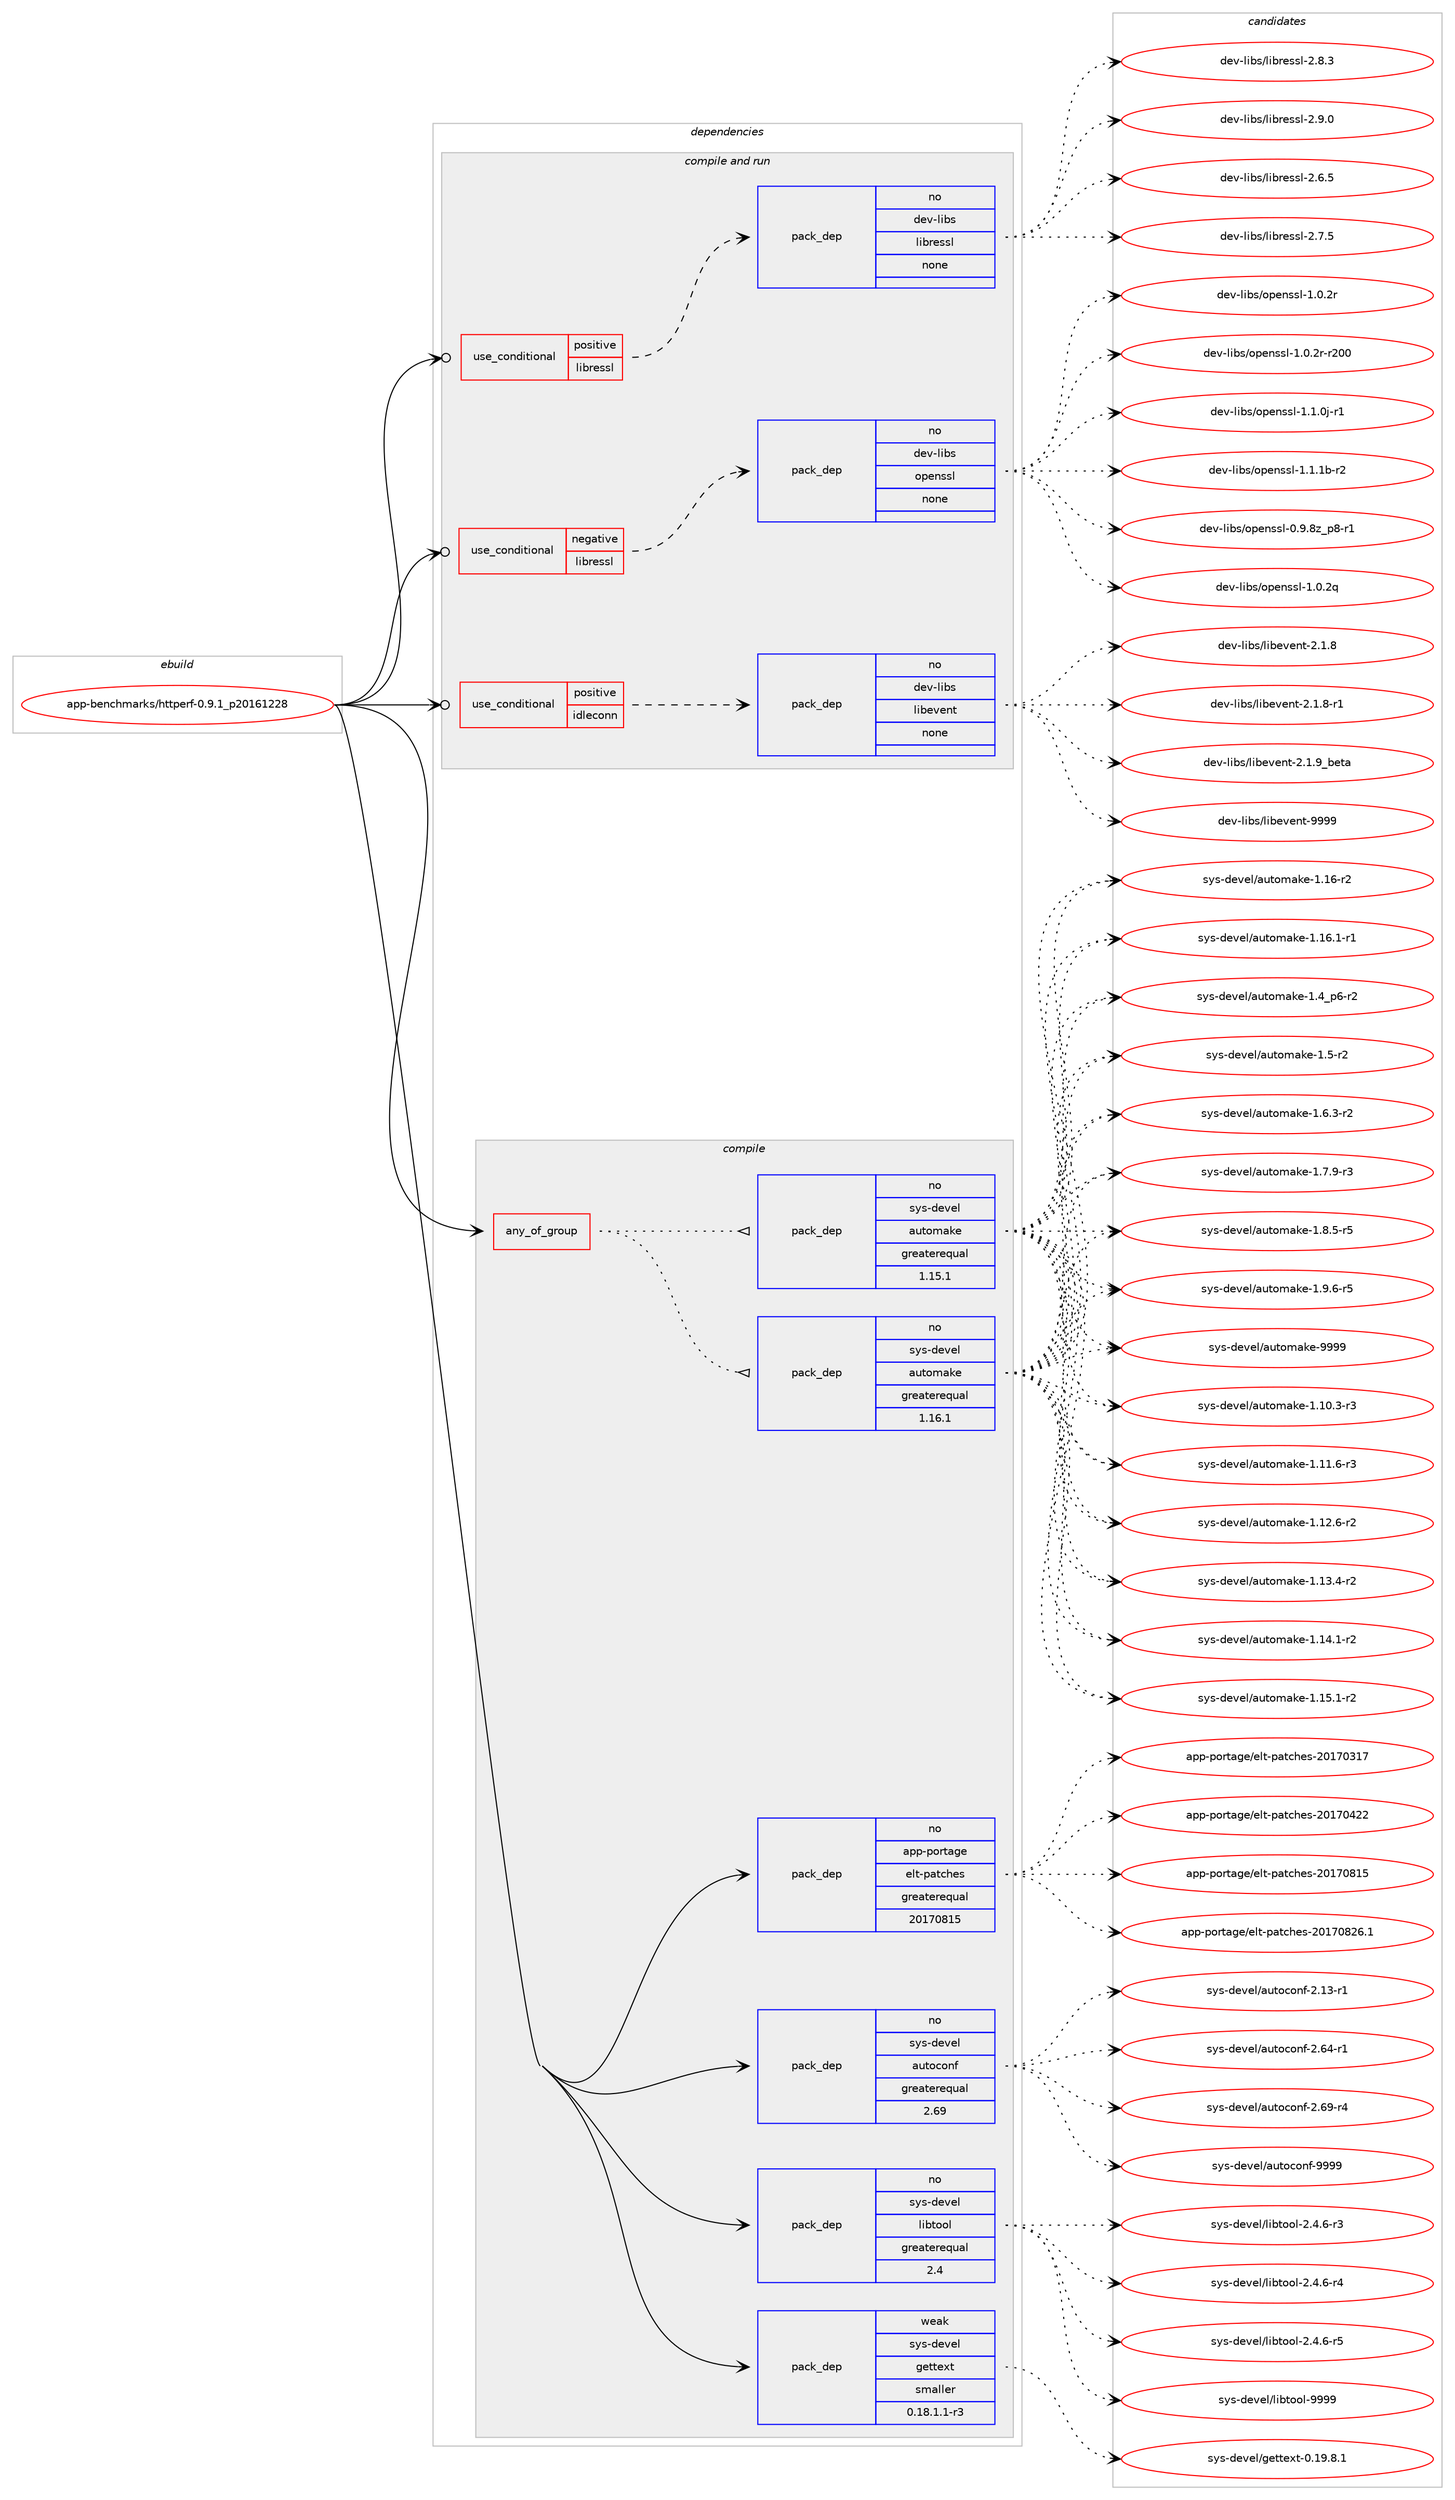 digraph prolog {

# *************
# Graph options
# *************

newrank=true;
concentrate=true;
compound=true;
graph [rankdir=LR,fontname=Helvetica,fontsize=10,ranksep=1.5];#, ranksep=2.5, nodesep=0.2];
edge  [arrowhead=vee];
node  [fontname=Helvetica,fontsize=10];

# **********
# The ebuild
# **********

subgraph cluster_leftcol {
color=gray;
rank=same;
label=<<i>ebuild</i>>;
id [label="app-benchmarks/httperf-0.9.1_p20161228", color=red, width=4, href="../app-benchmarks/httperf-0.9.1_p20161228.svg"];
}

# ****************
# The dependencies
# ****************

subgraph cluster_midcol {
color=gray;
label=<<i>dependencies</i>>;
subgraph cluster_compile {
fillcolor="#eeeeee";
style=filled;
label=<<i>compile</i>>;
subgraph any19259 {
dependency1274243 [label=<<TABLE BORDER="0" CELLBORDER="1" CELLSPACING="0" CELLPADDING="4"><TR><TD CELLPADDING="10">any_of_group</TD></TR></TABLE>>, shape=none, color=red];subgraph pack907061 {
dependency1274244 [label=<<TABLE BORDER="0" CELLBORDER="1" CELLSPACING="0" CELLPADDING="4" WIDTH="220"><TR><TD ROWSPAN="6" CELLPADDING="30">pack_dep</TD></TR><TR><TD WIDTH="110">no</TD></TR><TR><TD>sys-devel</TD></TR><TR><TD>automake</TD></TR><TR><TD>greaterequal</TD></TR><TR><TD>1.16.1</TD></TR></TABLE>>, shape=none, color=blue];
}
dependency1274243:e -> dependency1274244:w [weight=20,style="dotted",arrowhead="oinv"];
subgraph pack907062 {
dependency1274245 [label=<<TABLE BORDER="0" CELLBORDER="1" CELLSPACING="0" CELLPADDING="4" WIDTH="220"><TR><TD ROWSPAN="6" CELLPADDING="30">pack_dep</TD></TR><TR><TD WIDTH="110">no</TD></TR><TR><TD>sys-devel</TD></TR><TR><TD>automake</TD></TR><TR><TD>greaterequal</TD></TR><TR><TD>1.15.1</TD></TR></TABLE>>, shape=none, color=blue];
}
dependency1274243:e -> dependency1274245:w [weight=20,style="dotted",arrowhead="oinv"];
}
id:e -> dependency1274243:w [weight=20,style="solid",arrowhead="vee"];
subgraph pack907063 {
dependency1274246 [label=<<TABLE BORDER="0" CELLBORDER="1" CELLSPACING="0" CELLPADDING="4" WIDTH="220"><TR><TD ROWSPAN="6" CELLPADDING="30">pack_dep</TD></TR><TR><TD WIDTH="110">no</TD></TR><TR><TD>app-portage</TD></TR><TR><TD>elt-patches</TD></TR><TR><TD>greaterequal</TD></TR><TR><TD>20170815</TD></TR></TABLE>>, shape=none, color=blue];
}
id:e -> dependency1274246:w [weight=20,style="solid",arrowhead="vee"];
subgraph pack907064 {
dependency1274247 [label=<<TABLE BORDER="0" CELLBORDER="1" CELLSPACING="0" CELLPADDING="4" WIDTH="220"><TR><TD ROWSPAN="6" CELLPADDING="30">pack_dep</TD></TR><TR><TD WIDTH="110">no</TD></TR><TR><TD>sys-devel</TD></TR><TR><TD>autoconf</TD></TR><TR><TD>greaterequal</TD></TR><TR><TD>2.69</TD></TR></TABLE>>, shape=none, color=blue];
}
id:e -> dependency1274247:w [weight=20,style="solid",arrowhead="vee"];
subgraph pack907065 {
dependency1274248 [label=<<TABLE BORDER="0" CELLBORDER="1" CELLSPACING="0" CELLPADDING="4" WIDTH="220"><TR><TD ROWSPAN="6" CELLPADDING="30">pack_dep</TD></TR><TR><TD WIDTH="110">no</TD></TR><TR><TD>sys-devel</TD></TR><TR><TD>libtool</TD></TR><TR><TD>greaterequal</TD></TR><TR><TD>2.4</TD></TR></TABLE>>, shape=none, color=blue];
}
id:e -> dependency1274248:w [weight=20,style="solid",arrowhead="vee"];
subgraph pack907066 {
dependency1274249 [label=<<TABLE BORDER="0" CELLBORDER="1" CELLSPACING="0" CELLPADDING="4" WIDTH="220"><TR><TD ROWSPAN="6" CELLPADDING="30">pack_dep</TD></TR><TR><TD WIDTH="110">weak</TD></TR><TR><TD>sys-devel</TD></TR><TR><TD>gettext</TD></TR><TR><TD>smaller</TD></TR><TR><TD>0.18.1.1-r3</TD></TR></TABLE>>, shape=none, color=blue];
}
id:e -> dependency1274249:w [weight=20,style="solid",arrowhead="vee"];
}
subgraph cluster_compileandrun {
fillcolor="#eeeeee";
style=filled;
label=<<i>compile and run</i>>;
subgraph cond347402 {
dependency1274250 [label=<<TABLE BORDER="0" CELLBORDER="1" CELLSPACING="0" CELLPADDING="4"><TR><TD ROWSPAN="3" CELLPADDING="10">use_conditional</TD></TR><TR><TD>negative</TD></TR><TR><TD>libressl</TD></TR></TABLE>>, shape=none, color=red];
subgraph pack907067 {
dependency1274251 [label=<<TABLE BORDER="0" CELLBORDER="1" CELLSPACING="0" CELLPADDING="4" WIDTH="220"><TR><TD ROWSPAN="6" CELLPADDING="30">pack_dep</TD></TR><TR><TD WIDTH="110">no</TD></TR><TR><TD>dev-libs</TD></TR><TR><TD>openssl</TD></TR><TR><TD>none</TD></TR><TR><TD></TD></TR></TABLE>>, shape=none, color=blue];
}
dependency1274250:e -> dependency1274251:w [weight=20,style="dashed",arrowhead="vee"];
}
id:e -> dependency1274250:w [weight=20,style="solid",arrowhead="odotvee"];
subgraph cond347403 {
dependency1274252 [label=<<TABLE BORDER="0" CELLBORDER="1" CELLSPACING="0" CELLPADDING="4"><TR><TD ROWSPAN="3" CELLPADDING="10">use_conditional</TD></TR><TR><TD>positive</TD></TR><TR><TD>idleconn</TD></TR></TABLE>>, shape=none, color=red];
subgraph pack907068 {
dependency1274253 [label=<<TABLE BORDER="0" CELLBORDER="1" CELLSPACING="0" CELLPADDING="4" WIDTH="220"><TR><TD ROWSPAN="6" CELLPADDING="30">pack_dep</TD></TR><TR><TD WIDTH="110">no</TD></TR><TR><TD>dev-libs</TD></TR><TR><TD>libevent</TD></TR><TR><TD>none</TD></TR><TR><TD></TD></TR></TABLE>>, shape=none, color=blue];
}
dependency1274252:e -> dependency1274253:w [weight=20,style="dashed",arrowhead="vee"];
}
id:e -> dependency1274252:w [weight=20,style="solid",arrowhead="odotvee"];
subgraph cond347404 {
dependency1274254 [label=<<TABLE BORDER="0" CELLBORDER="1" CELLSPACING="0" CELLPADDING="4"><TR><TD ROWSPAN="3" CELLPADDING="10">use_conditional</TD></TR><TR><TD>positive</TD></TR><TR><TD>libressl</TD></TR></TABLE>>, shape=none, color=red];
subgraph pack907069 {
dependency1274255 [label=<<TABLE BORDER="0" CELLBORDER="1" CELLSPACING="0" CELLPADDING="4" WIDTH="220"><TR><TD ROWSPAN="6" CELLPADDING="30">pack_dep</TD></TR><TR><TD WIDTH="110">no</TD></TR><TR><TD>dev-libs</TD></TR><TR><TD>libressl</TD></TR><TR><TD>none</TD></TR><TR><TD></TD></TR></TABLE>>, shape=none, color=blue];
}
dependency1274254:e -> dependency1274255:w [weight=20,style="dashed",arrowhead="vee"];
}
id:e -> dependency1274254:w [weight=20,style="solid",arrowhead="odotvee"];
}
subgraph cluster_run {
fillcolor="#eeeeee";
style=filled;
label=<<i>run</i>>;
}
}

# **************
# The candidates
# **************

subgraph cluster_choices {
rank=same;
color=gray;
label=<<i>candidates</i>>;

subgraph choice907061 {
color=black;
nodesep=1;
choice11512111545100101118101108479711711611110997107101454946494846514511451 [label="sys-devel/automake-1.10.3-r3", color=red, width=4,href="../sys-devel/automake-1.10.3-r3.svg"];
choice11512111545100101118101108479711711611110997107101454946494946544511451 [label="sys-devel/automake-1.11.6-r3", color=red, width=4,href="../sys-devel/automake-1.11.6-r3.svg"];
choice11512111545100101118101108479711711611110997107101454946495046544511450 [label="sys-devel/automake-1.12.6-r2", color=red, width=4,href="../sys-devel/automake-1.12.6-r2.svg"];
choice11512111545100101118101108479711711611110997107101454946495146524511450 [label="sys-devel/automake-1.13.4-r2", color=red, width=4,href="../sys-devel/automake-1.13.4-r2.svg"];
choice11512111545100101118101108479711711611110997107101454946495246494511450 [label="sys-devel/automake-1.14.1-r2", color=red, width=4,href="../sys-devel/automake-1.14.1-r2.svg"];
choice11512111545100101118101108479711711611110997107101454946495346494511450 [label="sys-devel/automake-1.15.1-r2", color=red, width=4,href="../sys-devel/automake-1.15.1-r2.svg"];
choice1151211154510010111810110847971171161111099710710145494649544511450 [label="sys-devel/automake-1.16-r2", color=red, width=4,href="../sys-devel/automake-1.16-r2.svg"];
choice11512111545100101118101108479711711611110997107101454946495446494511449 [label="sys-devel/automake-1.16.1-r1", color=red, width=4,href="../sys-devel/automake-1.16.1-r1.svg"];
choice115121115451001011181011084797117116111109971071014549465295112544511450 [label="sys-devel/automake-1.4_p6-r2", color=red, width=4,href="../sys-devel/automake-1.4_p6-r2.svg"];
choice11512111545100101118101108479711711611110997107101454946534511450 [label="sys-devel/automake-1.5-r2", color=red, width=4,href="../sys-devel/automake-1.5-r2.svg"];
choice115121115451001011181011084797117116111109971071014549465446514511450 [label="sys-devel/automake-1.6.3-r2", color=red, width=4,href="../sys-devel/automake-1.6.3-r2.svg"];
choice115121115451001011181011084797117116111109971071014549465546574511451 [label="sys-devel/automake-1.7.9-r3", color=red, width=4,href="../sys-devel/automake-1.7.9-r3.svg"];
choice115121115451001011181011084797117116111109971071014549465646534511453 [label="sys-devel/automake-1.8.5-r5", color=red, width=4,href="../sys-devel/automake-1.8.5-r5.svg"];
choice115121115451001011181011084797117116111109971071014549465746544511453 [label="sys-devel/automake-1.9.6-r5", color=red, width=4,href="../sys-devel/automake-1.9.6-r5.svg"];
choice115121115451001011181011084797117116111109971071014557575757 [label="sys-devel/automake-9999", color=red, width=4,href="../sys-devel/automake-9999.svg"];
dependency1274244:e -> choice11512111545100101118101108479711711611110997107101454946494846514511451:w [style=dotted,weight="100"];
dependency1274244:e -> choice11512111545100101118101108479711711611110997107101454946494946544511451:w [style=dotted,weight="100"];
dependency1274244:e -> choice11512111545100101118101108479711711611110997107101454946495046544511450:w [style=dotted,weight="100"];
dependency1274244:e -> choice11512111545100101118101108479711711611110997107101454946495146524511450:w [style=dotted,weight="100"];
dependency1274244:e -> choice11512111545100101118101108479711711611110997107101454946495246494511450:w [style=dotted,weight="100"];
dependency1274244:e -> choice11512111545100101118101108479711711611110997107101454946495346494511450:w [style=dotted,weight="100"];
dependency1274244:e -> choice1151211154510010111810110847971171161111099710710145494649544511450:w [style=dotted,weight="100"];
dependency1274244:e -> choice11512111545100101118101108479711711611110997107101454946495446494511449:w [style=dotted,weight="100"];
dependency1274244:e -> choice115121115451001011181011084797117116111109971071014549465295112544511450:w [style=dotted,weight="100"];
dependency1274244:e -> choice11512111545100101118101108479711711611110997107101454946534511450:w [style=dotted,weight="100"];
dependency1274244:e -> choice115121115451001011181011084797117116111109971071014549465446514511450:w [style=dotted,weight="100"];
dependency1274244:e -> choice115121115451001011181011084797117116111109971071014549465546574511451:w [style=dotted,weight="100"];
dependency1274244:e -> choice115121115451001011181011084797117116111109971071014549465646534511453:w [style=dotted,weight="100"];
dependency1274244:e -> choice115121115451001011181011084797117116111109971071014549465746544511453:w [style=dotted,weight="100"];
dependency1274244:e -> choice115121115451001011181011084797117116111109971071014557575757:w [style=dotted,weight="100"];
}
subgraph choice907062 {
color=black;
nodesep=1;
choice11512111545100101118101108479711711611110997107101454946494846514511451 [label="sys-devel/automake-1.10.3-r3", color=red, width=4,href="../sys-devel/automake-1.10.3-r3.svg"];
choice11512111545100101118101108479711711611110997107101454946494946544511451 [label="sys-devel/automake-1.11.6-r3", color=red, width=4,href="../sys-devel/automake-1.11.6-r3.svg"];
choice11512111545100101118101108479711711611110997107101454946495046544511450 [label="sys-devel/automake-1.12.6-r2", color=red, width=4,href="../sys-devel/automake-1.12.6-r2.svg"];
choice11512111545100101118101108479711711611110997107101454946495146524511450 [label="sys-devel/automake-1.13.4-r2", color=red, width=4,href="../sys-devel/automake-1.13.4-r2.svg"];
choice11512111545100101118101108479711711611110997107101454946495246494511450 [label="sys-devel/automake-1.14.1-r2", color=red, width=4,href="../sys-devel/automake-1.14.1-r2.svg"];
choice11512111545100101118101108479711711611110997107101454946495346494511450 [label="sys-devel/automake-1.15.1-r2", color=red, width=4,href="../sys-devel/automake-1.15.1-r2.svg"];
choice1151211154510010111810110847971171161111099710710145494649544511450 [label="sys-devel/automake-1.16-r2", color=red, width=4,href="../sys-devel/automake-1.16-r2.svg"];
choice11512111545100101118101108479711711611110997107101454946495446494511449 [label="sys-devel/automake-1.16.1-r1", color=red, width=4,href="../sys-devel/automake-1.16.1-r1.svg"];
choice115121115451001011181011084797117116111109971071014549465295112544511450 [label="sys-devel/automake-1.4_p6-r2", color=red, width=4,href="../sys-devel/automake-1.4_p6-r2.svg"];
choice11512111545100101118101108479711711611110997107101454946534511450 [label="sys-devel/automake-1.5-r2", color=red, width=4,href="../sys-devel/automake-1.5-r2.svg"];
choice115121115451001011181011084797117116111109971071014549465446514511450 [label="sys-devel/automake-1.6.3-r2", color=red, width=4,href="../sys-devel/automake-1.6.3-r2.svg"];
choice115121115451001011181011084797117116111109971071014549465546574511451 [label="sys-devel/automake-1.7.9-r3", color=red, width=4,href="../sys-devel/automake-1.7.9-r3.svg"];
choice115121115451001011181011084797117116111109971071014549465646534511453 [label="sys-devel/automake-1.8.5-r5", color=red, width=4,href="../sys-devel/automake-1.8.5-r5.svg"];
choice115121115451001011181011084797117116111109971071014549465746544511453 [label="sys-devel/automake-1.9.6-r5", color=red, width=4,href="../sys-devel/automake-1.9.6-r5.svg"];
choice115121115451001011181011084797117116111109971071014557575757 [label="sys-devel/automake-9999", color=red, width=4,href="../sys-devel/automake-9999.svg"];
dependency1274245:e -> choice11512111545100101118101108479711711611110997107101454946494846514511451:w [style=dotted,weight="100"];
dependency1274245:e -> choice11512111545100101118101108479711711611110997107101454946494946544511451:w [style=dotted,weight="100"];
dependency1274245:e -> choice11512111545100101118101108479711711611110997107101454946495046544511450:w [style=dotted,weight="100"];
dependency1274245:e -> choice11512111545100101118101108479711711611110997107101454946495146524511450:w [style=dotted,weight="100"];
dependency1274245:e -> choice11512111545100101118101108479711711611110997107101454946495246494511450:w [style=dotted,weight="100"];
dependency1274245:e -> choice11512111545100101118101108479711711611110997107101454946495346494511450:w [style=dotted,weight="100"];
dependency1274245:e -> choice1151211154510010111810110847971171161111099710710145494649544511450:w [style=dotted,weight="100"];
dependency1274245:e -> choice11512111545100101118101108479711711611110997107101454946495446494511449:w [style=dotted,weight="100"];
dependency1274245:e -> choice115121115451001011181011084797117116111109971071014549465295112544511450:w [style=dotted,weight="100"];
dependency1274245:e -> choice11512111545100101118101108479711711611110997107101454946534511450:w [style=dotted,weight="100"];
dependency1274245:e -> choice115121115451001011181011084797117116111109971071014549465446514511450:w [style=dotted,weight="100"];
dependency1274245:e -> choice115121115451001011181011084797117116111109971071014549465546574511451:w [style=dotted,weight="100"];
dependency1274245:e -> choice115121115451001011181011084797117116111109971071014549465646534511453:w [style=dotted,weight="100"];
dependency1274245:e -> choice115121115451001011181011084797117116111109971071014549465746544511453:w [style=dotted,weight="100"];
dependency1274245:e -> choice115121115451001011181011084797117116111109971071014557575757:w [style=dotted,weight="100"];
}
subgraph choice907063 {
color=black;
nodesep=1;
choice97112112451121111141169710310147101108116451129711699104101115455048495548514955 [label="app-portage/elt-patches-20170317", color=red, width=4,href="../app-portage/elt-patches-20170317.svg"];
choice97112112451121111141169710310147101108116451129711699104101115455048495548525050 [label="app-portage/elt-patches-20170422", color=red, width=4,href="../app-portage/elt-patches-20170422.svg"];
choice97112112451121111141169710310147101108116451129711699104101115455048495548564953 [label="app-portage/elt-patches-20170815", color=red, width=4,href="../app-portage/elt-patches-20170815.svg"];
choice971121124511211111411697103101471011081164511297116991041011154550484955485650544649 [label="app-portage/elt-patches-20170826.1", color=red, width=4,href="../app-portage/elt-patches-20170826.1.svg"];
dependency1274246:e -> choice97112112451121111141169710310147101108116451129711699104101115455048495548514955:w [style=dotted,weight="100"];
dependency1274246:e -> choice97112112451121111141169710310147101108116451129711699104101115455048495548525050:w [style=dotted,weight="100"];
dependency1274246:e -> choice97112112451121111141169710310147101108116451129711699104101115455048495548564953:w [style=dotted,weight="100"];
dependency1274246:e -> choice971121124511211111411697103101471011081164511297116991041011154550484955485650544649:w [style=dotted,weight="100"];
}
subgraph choice907064 {
color=black;
nodesep=1;
choice1151211154510010111810110847971171161119911111010245504649514511449 [label="sys-devel/autoconf-2.13-r1", color=red, width=4,href="../sys-devel/autoconf-2.13-r1.svg"];
choice1151211154510010111810110847971171161119911111010245504654524511449 [label="sys-devel/autoconf-2.64-r1", color=red, width=4,href="../sys-devel/autoconf-2.64-r1.svg"];
choice1151211154510010111810110847971171161119911111010245504654574511452 [label="sys-devel/autoconf-2.69-r4", color=red, width=4,href="../sys-devel/autoconf-2.69-r4.svg"];
choice115121115451001011181011084797117116111991111101024557575757 [label="sys-devel/autoconf-9999", color=red, width=4,href="../sys-devel/autoconf-9999.svg"];
dependency1274247:e -> choice1151211154510010111810110847971171161119911111010245504649514511449:w [style=dotted,weight="100"];
dependency1274247:e -> choice1151211154510010111810110847971171161119911111010245504654524511449:w [style=dotted,weight="100"];
dependency1274247:e -> choice1151211154510010111810110847971171161119911111010245504654574511452:w [style=dotted,weight="100"];
dependency1274247:e -> choice115121115451001011181011084797117116111991111101024557575757:w [style=dotted,weight="100"];
}
subgraph choice907065 {
color=black;
nodesep=1;
choice1151211154510010111810110847108105981161111111084550465246544511451 [label="sys-devel/libtool-2.4.6-r3", color=red, width=4,href="../sys-devel/libtool-2.4.6-r3.svg"];
choice1151211154510010111810110847108105981161111111084550465246544511452 [label="sys-devel/libtool-2.4.6-r4", color=red, width=4,href="../sys-devel/libtool-2.4.6-r4.svg"];
choice1151211154510010111810110847108105981161111111084550465246544511453 [label="sys-devel/libtool-2.4.6-r5", color=red, width=4,href="../sys-devel/libtool-2.4.6-r5.svg"];
choice1151211154510010111810110847108105981161111111084557575757 [label="sys-devel/libtool-9999", color=red, width=4,href="../sys-devel/libtool-9999.svg"];
dependency1274248:e -> choice1151211154510010111810110847108105981161111111084550465246544511451:w [style=dotted,weight="100"];
dependency1274248:e -> choice1151211154510010111810110847108105981161111111084550465246544511452:w [style=dotted,weight="100"];
dependency1274248:e -> choice1151211154510010111810110847108105981161111111084550465246544511453:w [style=dotted,weight="100"];
dependency1274248:e -> choice1151211154510010111810110847108105981161111111084557575757:w [style=dotted,weight="100"];
}
subgraph choice907066 {
color=black;
nodesep=1;
choice1151211154510010111810110847103101116116101120116454846495746564649 [label="sys-devel/gettext-0.19.8.1", color=red, width=4,href="../sys-devel/gettext-0.19.8.1.svg"];
dependency1274249:e -> choice1151211154510010111810110847103101116116101120116454846495746564649:w [style=dotted,weight="100"];
}
subgraph choice907067 {
color=black;
nodesep=1;
choice10010111845108105981154711111210111011511510845484657465612295112564511449 [label="dev-libs/openssl-0.9.8z_p8-r1", color=red, width=4,href="../dev-libs/openssl-0.9.8z_p8-r1.svg"];
choice100101118451081059811547111112101110115115108454946484650113 [label="dev-libs/openssl-1.0.2q", color=red, width=4,href="../dev-libs/openssl-1.0.2q.svg"];
choice100101118451081059811547111112101110115115108454946484650114 [label="dev-libs/openssl-1.0.2r", color=red, width=4,href="../dev-libs/openssl-1.0.2r.svg"];
choice10010111845108105981154711111210111011511510845494648465011445114504848 [label="dev-libs/openssl-1.0.2r-r200", color=red, width=4,href="../dev-libs/openssl-1.0.2r-r200.svg"];
choice1001011184510810598115471111121011101151151084549464946481064511449 [label="dev-libs/openssl-1.1.0j-r1", color=red, width=4,href="../dev-libs/openssl-1.1.0j-r1.svg"];
choice100101118451081059811547111112101110115115108454946494649984511450 [label="dev-libs/openssl-1.1.1b-r2", color=red, width=4,href="../dev-libs/openssl-1.1.1b-r2.svg"];
dependency1274251:e -> choice10010111845108105981154711111210111011511510845484657465612295112564511449:w [style=dotted,weight="100"];
dependency1274251:e -> choice100101118451081059811547111112101110115115108454946484650113:w [style=dotted,weight="100"];
dependency1274251:e -> choice100101118451081059811547111112101110115115108454946484650114:w [style=dotted,weight="100"];
dependency1274251:e -> choice10010111845108105981154711111210111011511510845494648465011445114504848:w [style=dotted,weight="100"];
dependency1274251:e -> choice1001011184510810598115471111121011101151151084549464946481064511449:w [style=dotted,weight="100"];
dependency1274251:e -> choice100101118451081059811547111112101110115115108454946494649984511450:w [style=dotted,weight="100"];
}
subgraph choice907068 {
color=black;
nodesep=1;
choice10010111845108105981154710810598101118101110116455046494656 [label="dev-libs/libevent-2.1.8", color=red, width=4,href="../dev-libs/libevent-2.1.8.svg"];
choice100101118451081059811547108105981011181011101164550464946564511449 [label="dev-libs/libevent-2.1.8-r1", color=red, width=4,href="../dev-libs/libevent-2.1.8-r1.svg"];
choice10010111845108105981154710810598101118101110116455046494657959810111697 [label="dev-libs/libevent-2.1.9_beta", color=red, width=4,href="../dev-libs/libevent-2.1.9_beta.svg"];
choice100101118451081059811547108105981011181011101164557575757 [label="dev-libs/libevent-9999", color=red, width=4,href="../dev-libs/libevent-9999.svg"];
dependency1274253:e -> choice10010111845108105981154710810598101118101110116455046494656:w [style=dotted,weight="100"];
dependency1274253:e -> choice100101118451081059811547108105981011181011101164550464946564511449:w [style=dotted,weight="100"];
dependency1274253:e -> choice10010111845108105981154710810598101118101110116455046494657959810111697:w [style=dotted,weight="100"];
dependency1274253:e -> choice100101118451081059811547108105981011181011101164557575757:w [style=dotted,weight="100"];
}
subgraph choice907069 {
color=black;
nodesep=1;
choice10010111845108105981154710810598114101115115108455046544653 [label="dev-libs/libressl-2.6.5", color=red, width=4,href="../dev-libs/libressl-2.6.5.svg"];
choice10010111845108105981154710810598114101115115108455046554653 [label="dev-libs/libressl-2.7.5", color=red, width=4,href="../dev-libs/libressl-2.7.5.svg"];
choice10010111845108105981154710810598114101115115108455046564651 [label="dev-libs/libressl-2.8.3", color=red, width=4,href="../dev-libs/libressl-2.8.3.svg"];
choice10010111845108105981154710810598114101115115108455046574648 [label="dev-libs/libressl-2.9.0", color=red, width=4,href="../dev-libs/libressl-2.9.0.svg"];
dependency1274255:e -> choice10010111845108105981154710810598114101115115108455046544653:w [style=dotted,weight="100"];
dependency1274255:e -> choice10010111845108105981154710810598114101115115108455046554653:w [style=dotted,weight="100"];
dependency1274255:e -> choice10010111845108105981154710810598114101115115108455046564651:w [style=dotted,weight="100"];
dependency1274255:e -> choice10010111845108105981154710810598114101115115108455046574648:w [style=dotted,weight="100"];
}
}

}
